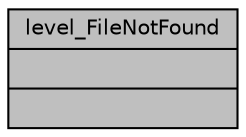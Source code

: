 digraph "level_FileNotFound"
{
  edge [fontname="Helvetica",fontsize="10",labelfontname="Helvetica",labelfontsize="10"];
  node [fontname="Helvetica",fontsize="10",shape=record];
  Node1 [label="{level_FileNotFound\n||}",height=0.2,width=0.4,color="black", fillcolor="grey75", style="filled", fontcolor="black"];
}
